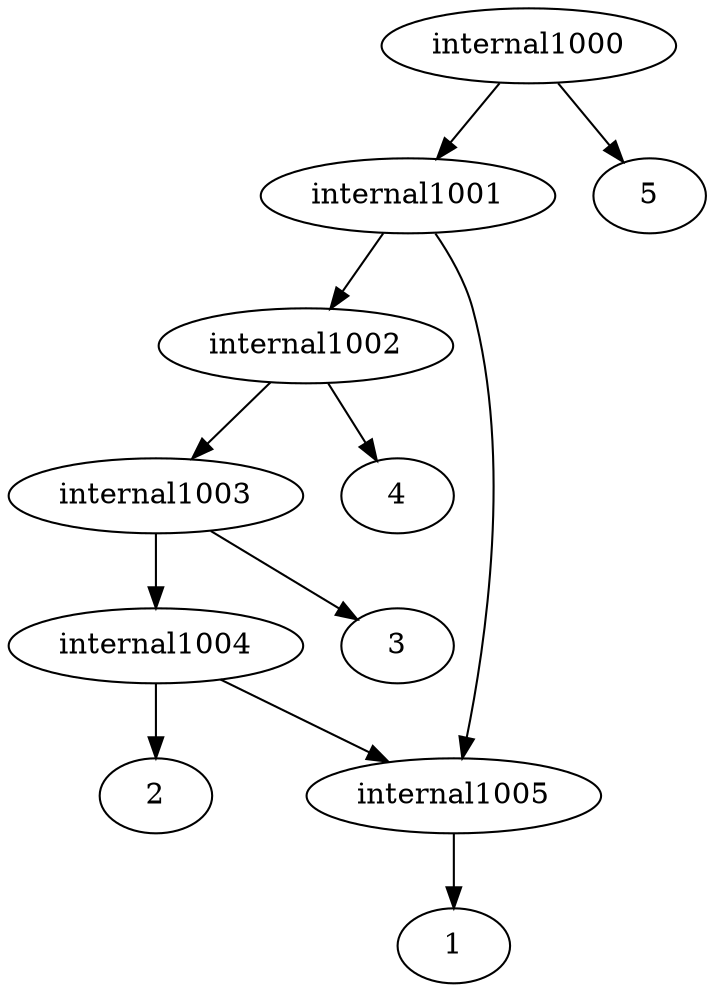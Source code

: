 strict digraph G1 {
internal1000 -> internal1001
internal1000 -> 5
internal1001 -> internal1002
internal1001 -> internal1005
internal1002 -> internal1003
internal1002 -> 4
internal1003 -> internal1004
internal1003 -> 3
internal1004 -> internal1005
internal1004 -> 2
internal1005 -> 1
internal1005 -> 1
}